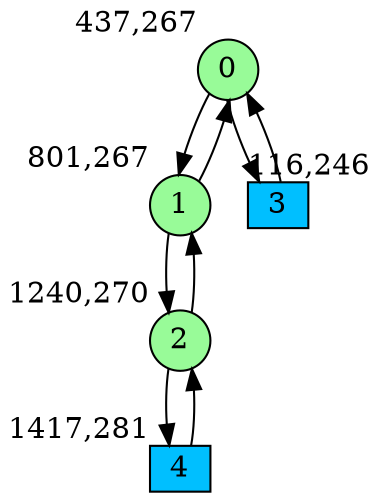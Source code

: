digraph G {
graph [bgcolor=white]
node [shape=circle, style = filled, fillcolor=white,fixedsize=true, width=0.4, height=0.3 ]
0[xlabel="437,267", pos = "5.01563,0.21875!", fillcolor=palegreen ];
1[xlabel="801,267", pos = "10.7031,0.21875!", fillcolor=palegreen ];
2[xlabel="1240,270", pos = "17.5625,0.171875!", fillcolor=palegreen ];
3[xlabel="116,246", pos = "0,0.546875!", fillcolor=deepskyblue, shape=box ];
4[xlabel="1417,281", pos = "20.3281,0!", fillcolor=deepskyblue, shape=box ];
0->1 ;
0->3 ;
1->0 ;
1->2 ;
2->1 ;
2->4 ;
3->0 ;
4->2 ;
}
